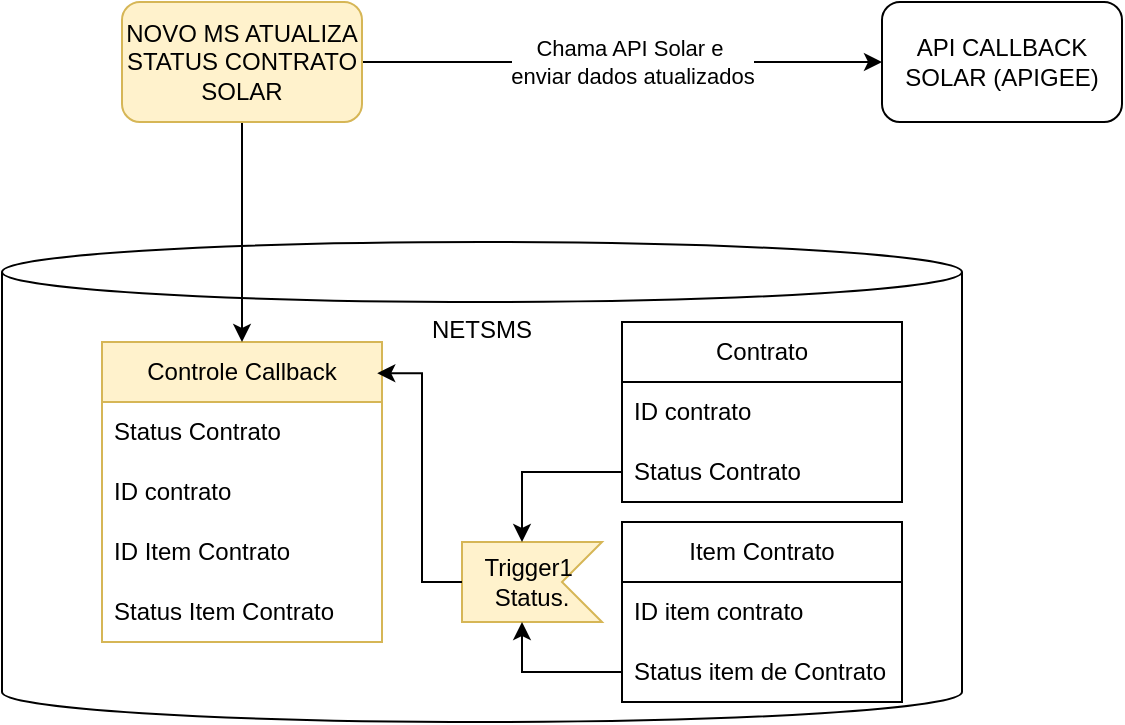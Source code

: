 <mxfile version="24.8.1">
  <diagram name="Página-1" id="986Ps2vfZlasU7t_HNx1">
    <mxGraphModel dx="1050" dy="522" grid="1" gridSize="10" guides="1" tooltips="1" connect="1" arrows="1" fold="1" page="1" pageScale="1" pageWidth="827" pageHeight="1169" math="0" shadow="0">
      <root>
        <mxCell id="0" />
        <mxCell id="1" parent="0" />
        <mxCell id="nsd4AqGxwl4m15xpDFLn-1" value="NETSMS" style="shape=cylinder3;whiteSpace=wrap;html=1;boundedLbl=1;backgroundOutline=1;size=15;verticalAlign=top;" vertex="1" parent="1">
          <mxGeometry x="170" y="230" width="480" height="240" as="geometry" />
        </mxCell>
        <mxCell id="nsd4AqGxwl4m15xpDFLn-2" value="Contrato" style="swimlane;fontStyle=0;childLayout=stackLayout;horizontal=1;startSize=30;horizontalStack=0;resizeParent=1;resizeParentMax=0;resizeLast=0;collapsible=1;marginBottom=0;whiteSpace=wrap;html=1;" vertex="1" parent="1">
          <mxGeometry x="480" y="270" width="140" height="90" as="geometry" />
        </mxCell>
        <mxCell id="nsd4AqGxwl4m15xpDFLn-3" value="ID contrato" style="text;strokeColor=none;fillColor=none;align=left;verticalAlign=middle;spacingLeft=4;spacingRight=4;overflow=hidden;points=[[0,0.5],[1,0.5]];portConstraint=eastwest;rotatable=0;whiteSpace=wrap;html=1;" vertex="1" parent="nsd4AqGxwl4m15xpDFLn-2">
          <mxGeometry y="30" width="140" height="30" as="geometry" />
        </mxCell>
        <mxCell id="nsd4AqGxwl4m15xpDFLn-4" value="Status Contrato" style="text;strokeColor=none;fillColor=none;align=left;verticalAlign=middle;spacingLeft=4;spacingRight=4;overflow=hidden;points=[[0,0.5],[1,0.5]];portConstraint=eastwest;rotatable=0;whiteSpace=wrap;html=1;" vertex="1" parent="nsd4AqGxwl4m15xpDFLn-2">
          <mxGeometry y="60" width="140" height="30" as="geometry" />
        </mxCell>
        <mxCell id="nsd4AqGxwl4m15xpDFLn-6" value="Item Contrato" style="swimlane;fontStyle=0;childLayout=stackLayout;horizontal=1;startSize=30;horizontalStack=0;resizeParent=1;resizeParentMax=0;resizeLast=0;collapsible=1;marginBottom=0;whiteSpace=wrap;html=1;" vertex="1" parent="1">
          <mxGeometry x="480" y="370" width="140" height="90" as="geometry" />
        </mxCell>
        <mxCell id="nsd4AqGxwl4m15xpDFLn-7" value="ID item contrato" style="text;strokeColor=none;fillColor=none;align=left;verticalAlign=middle;spacingLeft=4;spacingRight=4;overflow=hidden;points=[[0,0.5],[1,0.5]];portConstraint=eastwest;rotatable=0;whiteSpace=wrap;html=1;" vertex="1" parent="nsd4AqGxwl4m15xpDFLn-6">
          <mxGeometry y="30" width="140" height="30" as="geometry" />
        </mxCell>
        <mxCell id="nsd4AqGxwl4m15xpDFLn-8" value="Status item de Contrato" style="text;strokeColor=none;fillColor=none;align=left;verticalAlign=middle;spacingLeft=4;spacingRight=4;overflow=hidden;points=[[0,0.5],[1,0.5]];portConstraint=eastwest;rotatable=0;whiteSpace=wrap;html=1;" vertex="1" parent="nsd4AqGxwl4m15xpDFLn-6">
          <mxGeometry y="60" width="140" height="30" as="geometry" />
        </mxCell>
        <mxCell id="nsd4AqGxwl4m15xpDFLn-9" value="Trigger1&amp;nbsp;&lt;div style=&quot;font-size: 12px;&quot;&gt;Status.&lt;/div&gt;" style="html=1;shape=mxgraph.infographic.ribbonSimple;notch1=20;notch2=0;align=center;verticalAlign=middle;fontSize=12;fontStyle=0;flipH=1;fillColor=#fff2cc;whiteSpace=wrap;strokeColor=#d6b656;" vertex="1" parent="1">
          <mxGeometry x="400" y="380" width="70" height="40" as="geometry" />
        </mxCell>
        <mxCell id="nsd4AqGxwl4m15xpDFLn-10" style="edgeStyle=orthogonalEdgeStyle;rounded=0;orthogonalLoop=1;jettySize=auto;html=1;entryX=0;entryY=0;entryDx=40;entryDy=0;entryPerimeter=0;" edge="1" parent="1" source="nsd4AqGxwl4m15xpDFLn-4" target="nsd4AqGxwl4m15xpDFLn-9">
          <mxGeometry relative="1" as="geometry" />
        </mxCell>
        <mxCell id="nsd4AqGxwl4m15xpDFLn-11" style="edgeStyle=orthogonalEdgeStyle;rounded=0;orthogonalLoop=1;jettySize=auto;html=1;entryX=0;entryY=0;entryDx=40;entryDy=40;entryPerimeter=0;" edge="1" parent="1" source="nsd4AqGxwl4m15xpDFLn-8" target="nsd4AqGxwl4m15xpDFLn-9">
          <mxGeometry relative="1" as="geometry" />
        </mxCell>
        <object label="Controle Callback" id="nsd4AqGxwl4m15xpDFLn-12">
          <mxCell style="swimlane;fontStyle=0;childLayout=stackLayout;horizontal=1;startSize=30;horizontalStack=0;resizeParent=1;resizeParentMax=0;resizeLast=0;collapsible=1;marginBottom=0;whiteSpace=wrap;html=1;fillColor=#fff2cc;strokeColor=#d6b656;" vertex="1" parent="1">
            <mxGeometry x="220" y="280" width="140" height="150" as="geometry" />
          </mxCell>
        </object>
        <mxCell id="nsd4AqGxwl4m15xpDFLn-14" value="Status Contrato" style="text;strokeColor=none;fillColor=none;align=left;verticalAlign=middle;spacingLeft=4;spacingRight=4;overflow=hidden;points=[[0,0.5],[1,0.5]];portConstraint=eastwest;rotatable=0;whiteSpace=wrap;html=1;" vertex="1" parent="nsd4AqGxwl4m15xpDFLn-12">
          <mxGeometry y="30" width="140" height="30" as="geometry" />
        </mxCell>
        <mxCell id="nsd4AqGxwl4m15xpDFLn-13" value="ID contrato" style="text;strokeColor=none;fillColor=none;align=left;verticalAlign=middle;spacingLeft=4;spacingRight=4;overflow=hidden;points=[[0,0.5],[1,0.5]];portConstraint=eastwest;rotatable=0;whiteSpace=wrap;html=1;" vertex="1" parent="nsd4AqGxwl4m15xpDFLn-12">
          <mxGeometry y="60" width="140" height="30" as="geometry" />
        </mxCell>
        <mxCell id="nsd4AqGxwl4m15xpDFLn-16" value="ID Item Contrato" style="text;strokeColor=none;fillColor=none;align=left;verticalAlign=middle;spacingLeft=4;spacingRight=4;overflow=hidden;points=[[0,0.5],[1,0.5]];portConstraint=eastwest;rotatable=0;whiteSpace=wrap;html=1;" vertex="1" parent="nsd4AqGxwl4m15xpDFLn-12">
          <mxGeometry y="90" width="140" height="30" as="geometry" />
        </mxCell>
        <mxCell id="nsd4AqGxwl4m15xpDFLn-17" value="Status Item Contrato" style="text;strokeColor=none;fillColor=none;align=left;verticalAlign=middle;spacingLeft=4;spacingRight=4;overflow=hidden;points=[[0,0.5],[1,0.5]];portConstraint=eastwest;rotatable=0;whiteSpace=wrap;html=1;" vertex="1" parent="nsd4AqGxwl4m15xpDFLn-12">
          <mxGeometry y="120" width="140" height="30" as="geometry" />
        </mxCell>
        <mxCell id="nsd4AqGxwl4m15xpDFLn-18" style="edgeStyle=orthogonalEdgeStyle;rounded=0;orthogonalLoop=1;jettySize=auto;html=1;entryX=0.983;entryY=0.104;entryDx=0;entryDy=0;entryPerimeter=0;" edge="1" parent="1" source="nsd4AqGxwl4m15xpDFLn-9" target="nsd4AqGxwl4m15xpDFLn-12">
          <mxGeometry relative="1" as="geometry" />
        </mxCell>
        <mxCell id="nsd4AqGxwl4m15xpDFLn-20" style="edgeStyle=orthogonalEdgeStyle;rounded=0;orthogonalLoop=1;jettySize=auto;html=1;" edge="1" parent="1" source="nsd4AqGxwl4m15xpDFLn-19" target="nsd4AqGxwl4m15xpDFLn-12">
          <mxGeometry relative="1" as="geometry" />
        </mxCell>
        <mxCell id="nsd4AqGxwl4m15xpDFLn-22" value="" style="edgeStyle=orthogonalEdgeStyle;rounded=0;orthogonalLoop=1;jettySize=auto;html=1;" edge="1" parent="1" source="nsd4AqGxwl4m15xpDFLn-19" target="nsd4AqGxwl4m15xpDFLn-21">
          <mxGeometry relative="1" as="geometry" />
        </mxCell>
        <mxCell id="nsd4AqGxwl4m15xpDFLn-23" value="Chama API Solar e&amp;nbsp;&lt;div&gt;enviar dados atualizados&lt;/div&gt;" style="edgeLabel;html=1;align=center;verticalAlign=middle;resizable=0;points=[];" vertex="1" connectable="0" parent="nsd4AqGxwl4m15xpDFLn-22">
          <mxGeometry x="0.04" relative="1" as="geometry">
            <mxPoint as="offset" />
          </mxGeometry>
        </mxCell>
        <mxCell id="nsd4AqGxwl4m15xpDFLn-19" value="NOVO MS ATUALIZA STATUS CONTRATO SOLAR" style="rounded=1;whiteSpace=wrap;html=1;fillColor=#fff2cc;strokeColor=#d6b656;" vertex="1" parent="1">
          <mxGeometry x="230" y="110" width="120" height="60" as="geometry" />
        </mxCell>
        <mxCell id="nsd4AqGxwl4m15xpDFLn-21" value="API CALLBACK SOLAR (APIGEE)" style="whiteSpace=wrap;html=1;rounded=1;" vertex="1" parent="1">
          <mxGeometry x="610" y="110" width="120" height="60" as="geometry" />
        </mxCell>
      </root>
    </mxGraphModel>
  </diagram>
</mxfile>
